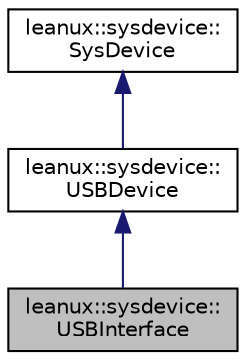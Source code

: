 digraph "leanux::sysdevice::USBInterface"
{
 // LATEX_PDF_SIZE
  bgcolor="transparent";
  edge [fontname="Helvetica",fontsize="10",labelfontname="Helvetica",labelfontsize="10"];
  node [fontname="Helvetica",fontsize="10",shape=record];
  Node1 [label="leanux::sysdevice::\lUSBInterface",height=0.2,width=0.4,color="black", fillcolor="grey75", style="filled", fontcolor="black",tooltip="Say yes to USB configurations (operation mode an USB device)."];
  Node2 -> Node1 [dir="back",color="midnightblue",fontsize="10",style="solid",fontname="Helvetica"];
  Node2 [label="leanux::sysdevice::\lUSBDevice",height=0.2,width=0.4,color="black",URL="$classleanux_1_1sysdevice_1_1USBDevice.html",tooltip="Say yes to USB devices."];
  Node3 -> Node2 [dir="back",color="midnightblue",fontsize="10",style="solid",fontname="Helvetica"];
  Node3 [label="leanux::sysdevice::\lSysDevice",height=0.2,width=0.4,color="black",URL="$classleanux_1_1sysdevice_1_1SysDevice.html",tooltip="Generic SysDevice, utility class for device detection from a SysDevicePath."];
}
